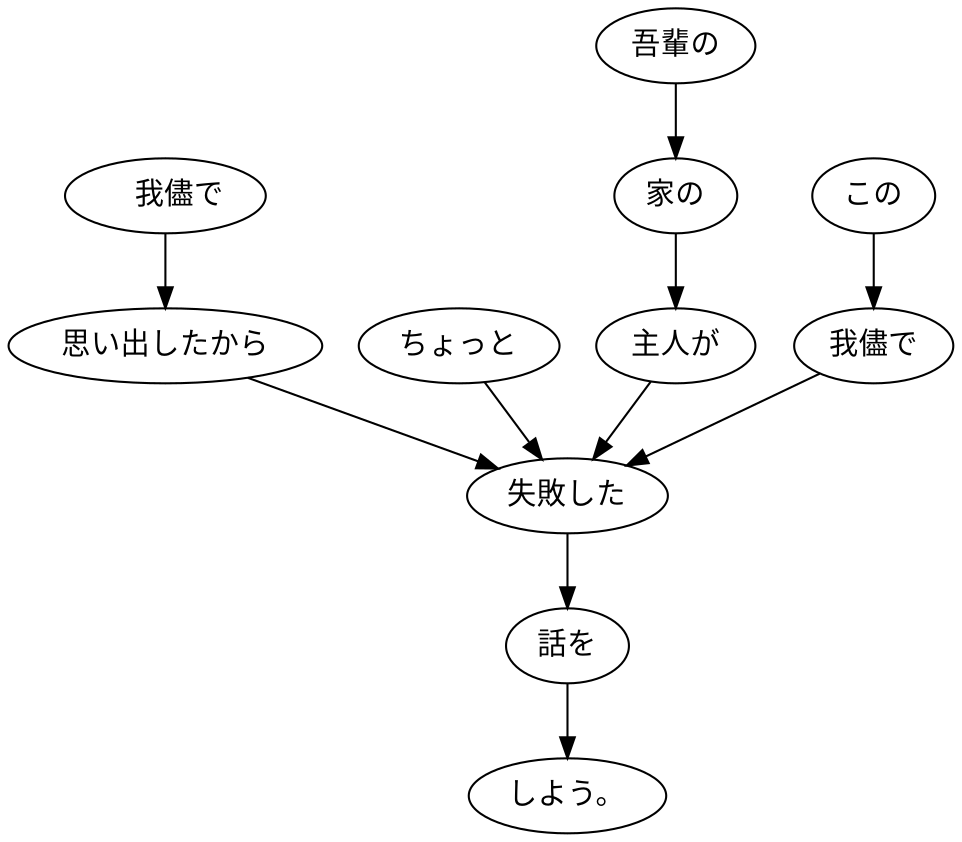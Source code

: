 digraph graph120 {
	node0 [label="　我儘で"];
	node1 [label="思い出したから"];
	node2 [label="ちょっと"];
	node3 [label="吾輩の"];
	node4 [label="家の"];
	node5 [label="主人が"];
	node6 [label="この"];
	node7 [label="我儘で"];
	node8 [label="失敗した"];
	node9 [label="話を"];
	node10 [label="しよう。"];
	node0 -> node1;
	node1 -> node8;
	node2 -> node8;
	node3 -> node4;
	node4 -> node5;
	node5 -> node8;
	node6 -> node7;
	node7 -> node8;
	node8 -> node9;
	node9 -> node10;
}
